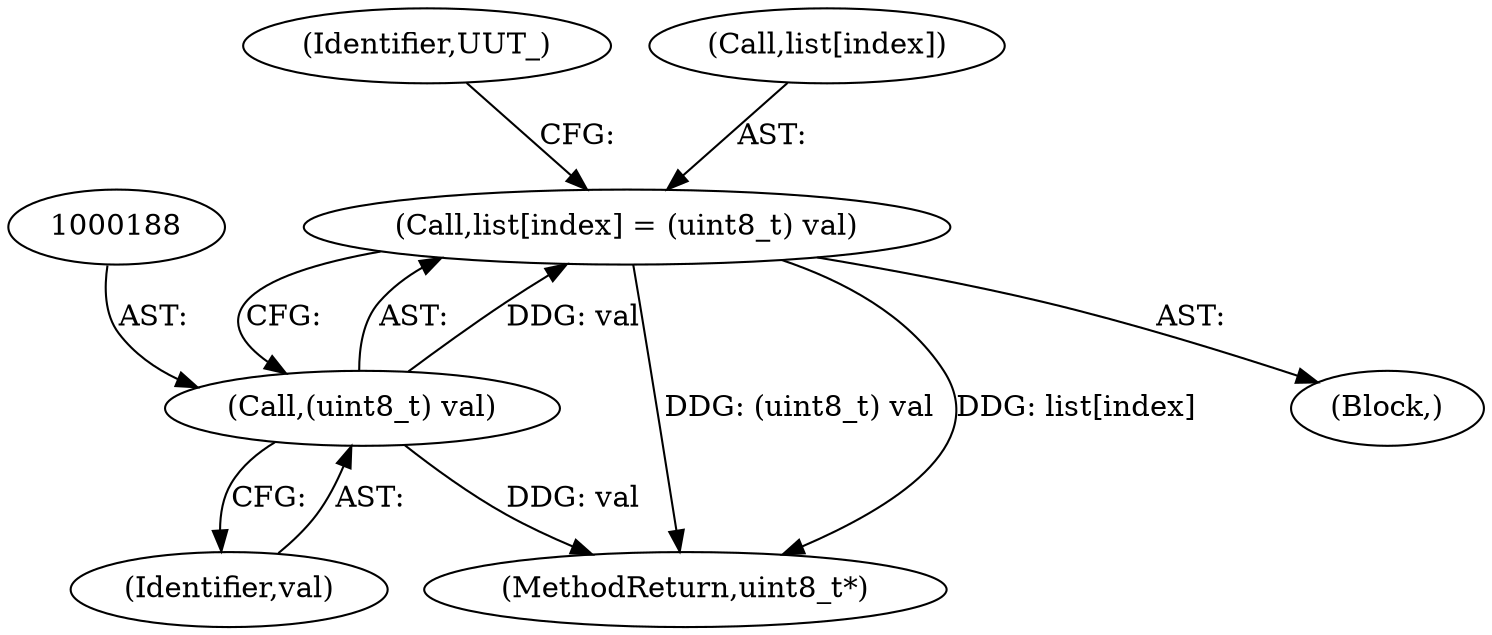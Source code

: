 digraph "0_Android_5a9753fca56f0eeb9f61e342b2fccffc364f9426_36@array" {
"1000183" [label="(Call,list[index] = (uint8_t) val)"];
"1000187" [label="(Call,(uint8_t) val)"];
"1000183" [label="(Call,list[index] = (uint8_t) val)"];
"1000231" [label="(MethodReturn,uint8_t*)"];
"1000187" [label="(Call,(uint8_t) val)"];
"1000202" [label="(Identifier,UUT_)"];
"1000182" [label="(Block,)"];
"1000189" [label="(Identifier,val)"];
"1000184" [label="(Call,list[index])"];
"1000183" -> "1000182"  [label="AST: "];
"1000183" -> "1000187"  [label="CFG: "];
"1000184" -> "1000183"  [label="AST: "];
"1000187" -> "1000183"  [label="AST: "];
"1000202" -> "1000183"  [label="CFG: "];
"1000183" -> "1000231"  [label="DDG: (uint8_t) val"];
"1000183" -> "1000231"  [label="DDG: list[index]"];
"1000187" -> "1000183"  [label="DDG: val"];
"1000187" -> "1000189"  [label="CFG: "];
"1000188" -> "1000187"  [label="AST: "];
"1000189" -> "1000187"  [label="AST: "];
"1000187" -> "1000231"  [label="DDG: val"];
}
